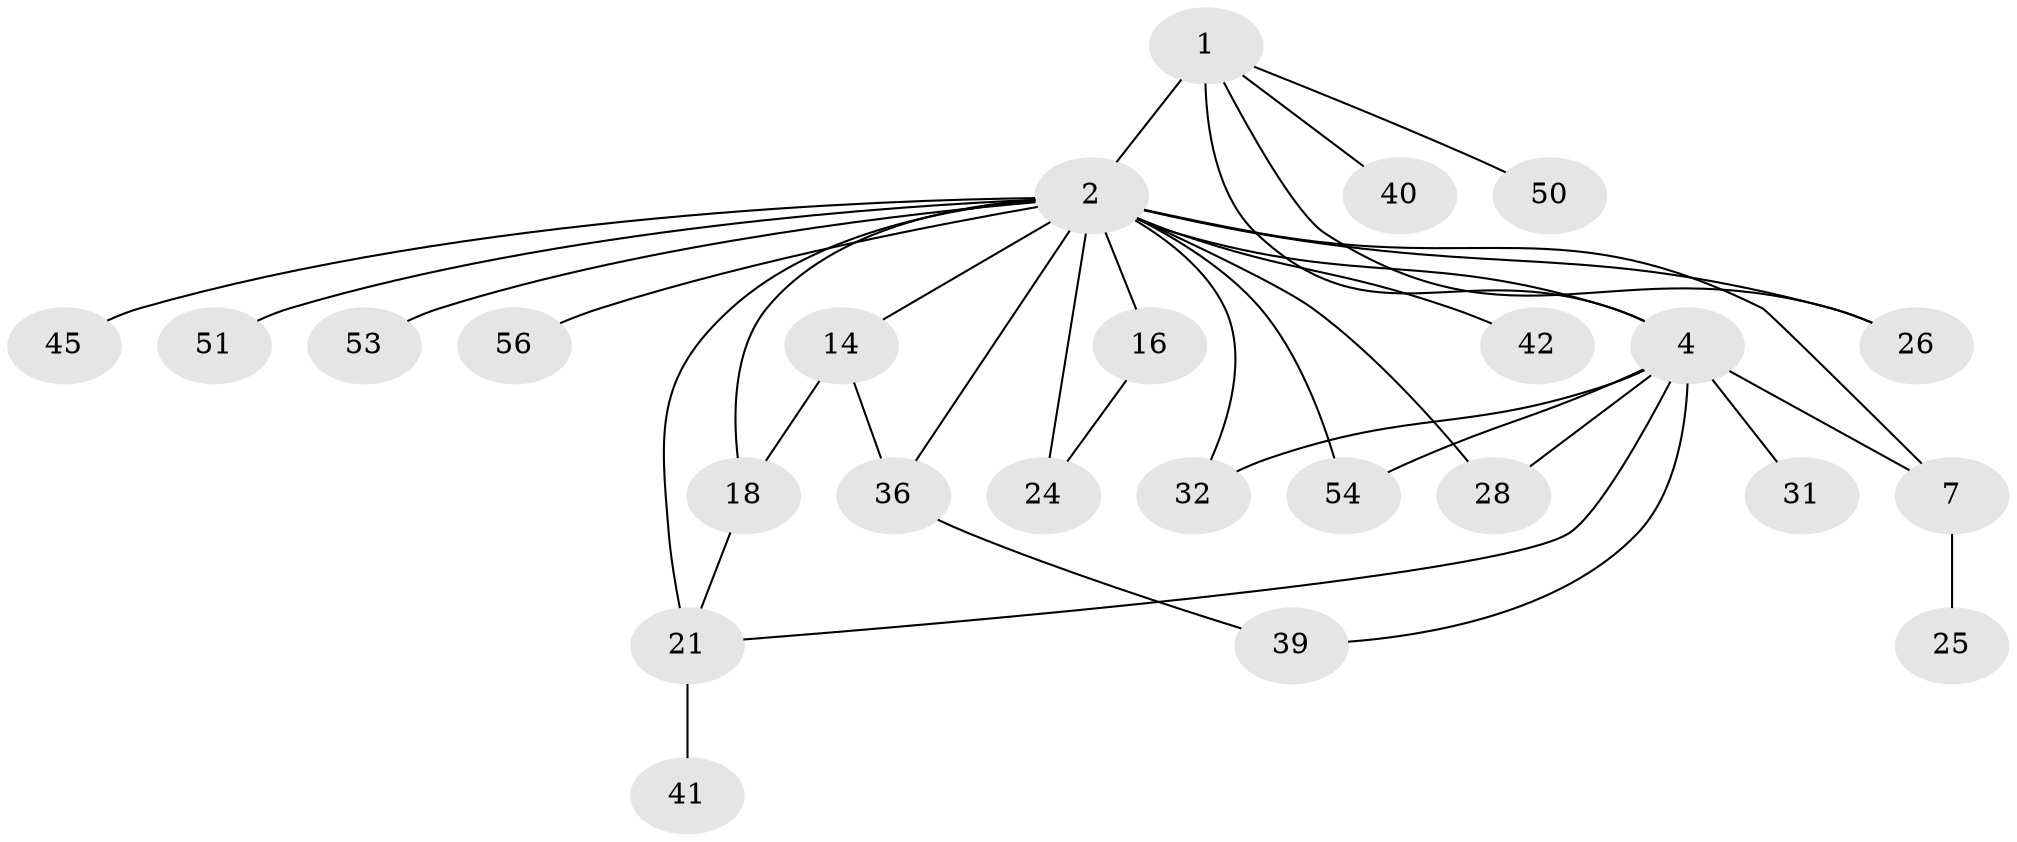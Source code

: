 // original degree distribution, {4: 0.12698412698412698, 7: 0.015873015873015872, 5: 0.14285714285714285, 3: 0.1746031746031746, 8: 0.015873015873015872, 2: 0.23809523809523808, 1: 0.2698412698412698, 6: 0.015873015873015872}
// Generated by graph-tools (version 1.1) at 2025/17/03/04/25 18:17:06]
// undirected, 25 vertices, 36 edges
graph export_dot {
graph [start="1"]
  node [color=gray90,style=filled];
  1 [super="+33"];
  2 [super="+55+6+13+12+3"];
  4 [super="+11+23+5"];
  7;
  14 [super="+52"];
  16 [super="+20"];
  18 [super="+30"];
  21;
  24;
  25 [super="+34"];
  26;
  28 [super="+48+44"];
  31 [super="+38"];
  32;
  36 [super="+49+63"];
  39 [super="+59"];
  40 [super="+43"];
  41;
  42;
  45;
  50;
  51;
  53;
  54;
  56;
  1 -- 2 [weight=3];
  1 -- 26;
  1 -- 50;
  1 -- 4;
  1 -- 40;
  2 -- 4 [weight=4];
  2 -- 24 [weight=2];
  2 -- 56;
  2 -- 54;
  2 -- 16;
  2 -- 18 [weight=4];
  2 -- 28 [weight=2];
  2 -- 7;
  2 -- 14;
  2 -- 21 [weight=2];
  2 -- 26;
  2 -- 32;
  2 -- 36;
  2 -- 42;
  2 -- 45;
  2 -- 51;
  2 -- 53;
  4 -- 39;
  4 -- 32;
  4 -- 21;
  4 -- 54;
  4 -- 7;
  4 -- 28;
  4 -- 31 [weight=2];
  7 -- 25;
  14 -- 36 [weight=2];
  14 -- 18;
  16 -- 24;
  18 -- 21;
  21 -- 41;
  36 -- 39;
}
